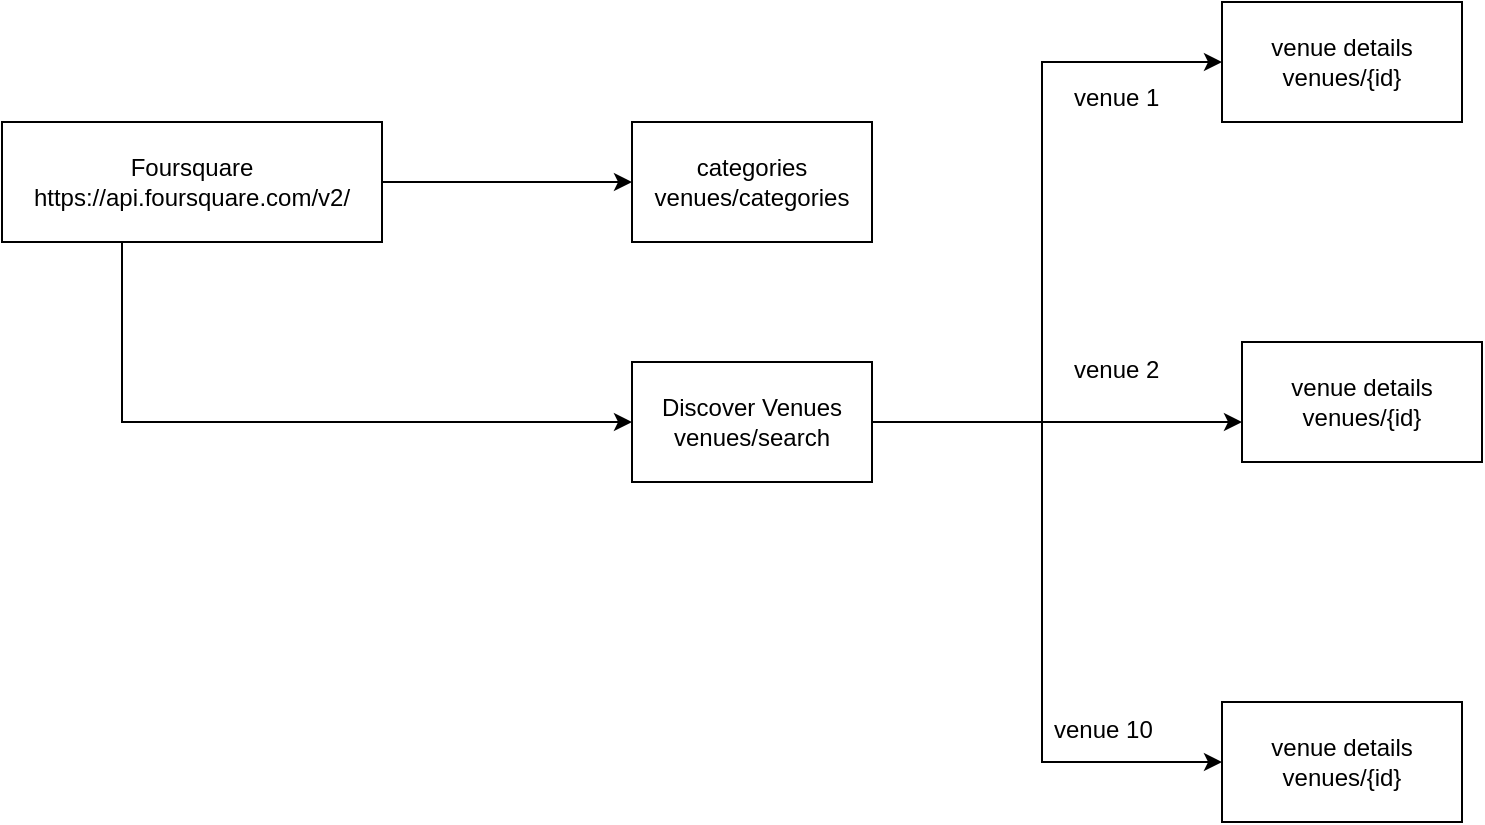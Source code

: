 <mxfile version="14.6.13" type="device" pages="7"><diagram id="vZriMCQhckmTexnR-c8t" name="Four Square"><mxGraphModel dx="1422" dy="822" grid="1" gridSize="10" guides="1" tooltips="1" connect="1" arrows="1" fold="1" page="1" pageScale="1" pageWidth="850" pageHeight="1100" math="0" shadow="0"><root><mxCell id="0"/><mxCell id="1" parent="0"/><mxCell id="qmZQTOTAXZBxOhQk-wPr-3" value="" style="edgeStyle=orthogonalEdgeStyle;rounded=0;orthogonalLoop=1;jettySize=auto;html=1;" parent="1" source="qmZQTOTAXZBxOhQk-wPr-1" target="qmZQTOTAXZBxOhQk-wPr-2" edge="1"><mxGeometry relative="1" as="geometry"/></mxCell><mxCell id="qmZQTOTAXZBxOhQk-wPr-5" value="" style="edgeStyle=orthogonalEdgeStyle;rounded=0;orthogonalLoop=1;jettySize=auto;html=1;" parent="1" source="qmZQTOTAXZBxOhQk-wPr-1" target="qmZQTOTAXZBxOhQk-wPr-4" edge="1"><mxGeometry relative="1" as="geometry"><Array as="points"><mxPoint x="110" y="260"/></Array></mxGeometry></mxCell><mxCell id="qmZQTOTAXZBxOhQk-wPr-1" value="Foursquare&lt;br&gt;https://api.foursquare.com/v2/" style="rounded=0;whiteSpace=wrap;html=1;" parent="1" vertex="1"><mxGeometry x="50" y="110" width="190" height="60" as="geometry"/></mxCell><mxCell id="qmZQTOTAXZBxOhQk-wPr-2" value="categories&lt;br&gt;venues/categories" style="whiteSpace=wrap;html=1;rounded=0;" parent="1" vertex="1"><mxGeometry x="365" y="110" width="120" height="60" as="geometry"/></mxCell><mxCell id="qmZQTOTAXZBxOhQk-wPr-7" value="" style="edgeStyle=orthogonalEdgeStyle;rounded=0;orthogonalLoop=1;jettySize=auto;html=1;" parent="1" source="qmZQTOTAXZBxOhQk-wPr-4" target="qmZQTOTAXZBxOhQk-wPr-6" edge="1"><mxGeometry relative="1" as="geometry"><Array as="points"><mxPoint x="570" y="260"/><mxPoint x="570" y="80"/></Array></mxGeometry></mxCell><mxCell id="qmZQTOTAXZBxOhQk-wPr-10" value="" style="edgeStyle=orthogonalEdgeStyle;rounded=0;orthogonalLoop=1;jettySize=auto;html=1;" parent="1" source="qmZQTOTAXZBxOhQk-wPr-4" target="qmZQTOTAXZBxOhQk-wPr-9" edge="1"><mxGeometry relative="1" as="geometry"><Array as="points"><mxPoint x="570" y="260"/><mxPoint x="570" y="430"/></Array></mxGeometry></mxCell><mxCell id="qmZQTOTAXZBxOhQk-wPr-12" value="" style="edgeStyle=orthogonalEdgeStyle;rounded=0;orthogonalLoop=1;jettySize=auto;html=1;" parent="1" source="qmZQTOTAXZBxOhQk-wPr-4" target="qmZQTOTAXZBxOhQk-wPr-11" edge="1"><mxGeometry relative="1" as="geometry"><Array as="points"><mxPoint x="640" y="260"/><mxPoint x="640" y="260"/></Array></mxGeometry></mxCell><mxCell id="qmZQTOTAXZBxOhQk-wPr-4" value="Discover Venues&lt;br&gt;venues/search" style="whiteSpace=wrap;html=1;rounded=0;" parent="1" vertex="1"><mxGeometry x="365" y="230" width="120" height="60" as="geometry"/></mxCell><mxCell id="qmZQTOTAXZBxOhQk-wPr-6" value="venue details&lt;br&gt;venues/{id}" style="whiteSpace=wrap;html=1;rounded=0;" parent="1" vertex="1"><mxGeometry x="660" y="50" width="120" height="60" as="geometry"/></mxCell><mxCell id="qmZQTOTAXZBxOhQk-wPr-9" value="&lt;span&gt;venue details&lt;/span&gt;&lt;br&gt;&lt;span&gt;venues/{id}&lt;/span&gt;" style="whiteSpace=wrap;html=1;rounded=0;" parent="1" vertex="1"><mxGeometry x="660" y="400" width="120" height="60" as="geometry"/></mxCell><mxCell id="qmZQTOTAXZBxOhQk-wPr-11" value="&lt;span&gt;venue details&lt;/span&gt;&lt;br&gt;&lt;span&gt;venues/{id}&lt;/span&gt;" style="whiteSpace=wrap;html=1;rounded=0;" parent="1" vertex="1"><mxGeometry x="670" y="220" width="120" height="60" as="geometry"/></mxCell><mxCell id="qmZQTOTAXZBxOhQk-wPr-13" value="venue 1" style="text;strokeColor=none;fillColor=none;align=left;verticalAlign=top;spacingLeft=4;spacingRight=4;overflow=hidden;rotatable=0;points=[[0,0.5],[1,0.5]];portConstraint=eastwest;" parent="1" vertex="1"><mxGeometry x="580" y="84" width="60" height="26" as="geometry"/></mxCell><mxCell id="qmZQTOTAXZBxOhQk-wPr-14" value="venue 2" style="text;strokeColor=none;fillColor=none;align=left;verticalAlign=top;spacingLeft=4;spacingRight=4;overflow=hidden;rotatable=0;points=[[0,0.5],[1,0.5]];portConstraint=eastwest;" parent="1" vertex="1"><mxGeometry x="580" y="220" width="60" height="26" as="geometry"/></mxCell><mxCell id="qmZQTOTAXZBxOhQk-wPr-15" value="venue 10" style="text;strokeColor=none;fillColor=none;align=left;verticalAlign=top;spacingLeft=4;spacingRight=4;overflow=hidden;rotatable=0;points=[[0,0.5],[1,0.5]];portConstraint=eastwest;" parent="1" vertex="1"><mxGeometry x="570" y="400" width="60" height="26" as="geometry"/></mxCell></root></mxGraphModel></diagram><diagram id="zsBn4o_I9ZTxsvgXBXtw" name="Yelp"><mxGraphModel dx="1086" dy="806" grid="1" gridSize="10" guides="1" tooltips="1" connect="1" arrows="1" fold="1" page="1" pageScale="1" pageWidth="850" pageHeight="1100" math="0" shadow="0"><root><mxCell id="lYG4Yvr5iG0PdmkT8AuO-0"/><mxCell id="lYG4Yvr5iG0PdmkT8AuO-1" parent="lYG4Yvr5iG0PdmkT8AuO-0"/><mxCell id="lYG4Yvr5iG0PdmkT8AuO-5" value="" style="edgeStyle=orthogonalEdgeStyle;rounded=0;orthogonalLoop=1;jettySize=auto;html=1;" parent="lYG4Yvr5iG0PdmkT8AuO-1" source="lYG4Yvr5iG0PdmkT8AuO-3" target="lYG4Yvr5iG0PdmkT8AuO-4" edge="1"><mxGeometry relative="1" as="geometry"/></mxCell><mxCell id="lYG4Yvr5iG0PdmkT8AuO-7" value="" style="edgeStyle=orthogonalEdgeStyle;rounded=0;orthogonalLoop=1;jettySize=auto;html=1;" parent="lYG4Yvr5iG0PdmkT8AuO-1" source="lYG4Yvr5iG0PdmkT8AuO-3" target="lYG4Yvr5iG0PdmkT8AuO-6" edge="1"><mxGeometry relative="1" as="geometry"/></mxCell><mxCell id="lYG4Yvr5iG0PdmkT8AuO-3" value="Yelp Categories&lt;br&gt;https://api.yelp.com/v3/" style="rounded=0;whiteSpace=wrap;html=1;" parent="lYG4Yvr5iG0PdmkT8AuO-1" vertex="1"><mxGeometry x="30" y="360" width="160" height="60" as="geometry"/></mxCell><mxCell id="lYG4Yvr5iG0PdmkT8AuO-4" value="Business Search&lt;br&gt;businesses/search" style="whiteSpace=wrap;html=1;rounded=0;" parent="lYG4Yvr5iG0PdmkT8AuO-1" vertex="1"><mxGeometry x="350" y="530" width="120" height="60" as="geometry"/></mxCell><mxCell id="lYG4Yvr5iG0PdmkT8AuO-6" value="categories&lt;br&gt;categories" style="whiteSpace=wrap;html=1;rounded=0;" parent="lYG4Yvr5iG0PdmkT8AuO-1" vertex="1"><mxGeometry x="350" y="210" width="120" height="60" as="geometry"/></mxCell></root></mxGraphModel></diagram><diagram id="TiaYRWxp2e1h10P8c0ku" name="Google"><mxGraphModel dx="1422" dy="822" grid="1" gridSize="10" guides="1" tooltips="1" connect="1" arrows="1" fold="1" page="1" pageScale="1" pageWidth="850" pageHeight="1100" math="0" shadow="0"><root><mxCell id="Vwy-bMg3i4Mtyuahh45e-0"/><mxCell id="Vwy-bMg3i4Mtyuahh45e-1" parent="Vwy-bMg3i4Mtyuahh45e-0"/><mxCell id="42muo3t-FqXRbnZll5_E-2" value="" style="edgeStyle=orthogonalEdgeStyle;rounded=0;orthogonalLoop=1;jettySize=auto;html=1;" parent="Vwy-bMg3i4Mtyuahh45e-1" source="42muo3t-FqXRbnZll5_E-0" target="42muo3t-FqXRbnZll5_E-1" edge="1"><mxGeometry relative="1" as="geometry"/></mxCell><mxCell id="42muo3t-FqXRbnZll5_E-0" value="Google Places search&lt;br&gt;https://maps.googleapis.com/maps/api/place/" style="rounded=0;whiteSpace=wrap;html=1;" parent="Vwy-bMg3i4Mtyuahh45e-1" vertex="1"><mxGeometry x="290" y="180" width="310" height="60" as="geometry"/></mxCell><mxCell id="42muo3t-FqXRbnZll5_E-1" value="Nearby Search&lt;br&gt;nearbysearch/json" style="whiteSpace=wrap;html=1;rounded=0;" parent="Vwy-bMg3i4Mtyuahh45e-1" vertex="1"><mxGeometry x="337.5" y="350" width="215" height="60" as="geometry"/></mxCell></root></mxGraphModel></diagram><diagram id="ubxS7owKT9h-eIm5MbRf" name="four square sql"><mxGraphModel dx="1422" dy="822" grid="1" gridSize="10" guides="1" tooltips="1" connect="1" arrows="1" fold="1" page="1" pageScale="1" pageWidth="850" pageHeight="1100" math="0" shadow="0"><root><mxCell id="oFzOGo9Ep0ifvUne1MJe-0"/><mxCell id="oFzOGo9Ep0ifvUne1MJe-1" parent="oFzOGo9Ep0ifvUne1MJe-0"/><mxCell id="oFzOGo9Ep0ifvUne1MJe-4" value="" style="edgeStyle=orthogonalEdgeStyle;rounded=0;orthogonalLoop=1;jettySize=auto;html=1;" parent="oFzOGo9Ep0ifvUne1MJe-1" source="oFzOGo9Ep0ifvUne1MJe-2" target="oFzOGo9Ep0ifvUne1MJe-3" edge="1"><mxGeometry relative="1" as="geometry"/></mxCell><mxCell id="oFzOGo9Ep0ifvUne1MJe-7" value="" style="edgeStyle=orthogonalEdgeStyle;rounded=0;orthogonalLoop=1;jettySize=auto;html=1;" parent="oFzOGo9Ep0ifvUne1MJe-1" source="oFzOGo9Ep0ifvUne1MJe-2" target="oFzOGo9Ep0ifvUne1MJe-5" edge="1"><mxGeometry relative="1" as="geometry"/></mxCell><mxCell id="oFzOGo9Ep0ifvUne1MJe-2" value="&lt;font style=&quot;font-size: 16px&quot;&gt;Venues&lt;br&gt;&lt;/font&gt;&lt;hr style=&quot;font-size: 16px&quot;&gt;&lt;font style=&quot;font-size: 16px&quot;&gt;venue_id &lt;b&gt;pk&lt;/b&gt;&lt;br&gt;latitude &lt;b&gt;fk&lt;/b&gt;&lt;br&gt;longitude &lt;b&gt;fk&lt;/b&gt;&lt;br&gt;category_id &lt;b&gt;fk&lt;/b&gt;&lt;br&gt;price&lt;br&gt;likes&lt;br&gt;rating&lt;br&gt;number of ratings&lt;br&gt;venue_name&lt;/font&gt;" style="rounded=0;whiteSpace=wrap;html=1;verticalAlign=top;" parent="oFzOGo9Ep0ifvUne1MJe-1" vertex="1"><mxGeometry x="40" y="210" width="190" height="230" as="geometry"/></mxCell><mxCell id="oFzOGo9Ep0ifvUne1MJe-3" value="&lt;font style=&quot;font-size: 16px&quot;&gt;Location&lt;br&gt;&lt;/font&gt;&lt;hr style=&quot;font-size: 16px&quot;&gt;&lt;font style=&quot;font-size: 16px&quot;&gt;Latitude &lt;b&gt;pk&lt;/b&gt;&lt;br&gt;Longitude &lt;b&gt;pk&lt;/b&gt;&lt;br&gt;City&lt;br&gt;State&lt;br&gt;Country&lt;br&gt;postal_code&lt;/font&gt;" style="rounded=0;whiteSpace=wrap;html=1;verticalAlign=top;" parent="oFzOGo9Ep0ifvUne1MJe-1" vertex="1"><mxGeometry x="320" y="30" width="140" height="180" as="geometry"/></mxCell><mxCell id="oFzOGo9Ep0ifvUne1MJe-9" value="" style="edgeStyle=orthogonalEdgeStyle;rounded=0;orthogonalLoop=1;jettySize=auto;html=1;" parent="oFzOGo9Ep0ifvUne1MJe-1" source="oFzOGo9Ep0ifvUne1MJe-5" target="oFzOGo9Ep0ifvUne1MJe-8" edge="1"><mxGeometry relative="1" as="geometry"/></mxCell><mxCell id="oFzOGo9Ep0ifvUne1MJe-5" value="&lt;font style=&quot;font-size: 16px&quot;&gt;Category&lt;br&gt;&lt;/font&gt;&lt;hr style=&quot;font-size: 16px&quot;&gt;&lt;font style=&quot;font-size: 16px&quot;&gt;category_id&amp;nbsp;&lt;b&gt;pk&lt;/b&gt;&lt;br&gt;category_name&lt;br&gt;parent_category_id &lt;b&gt;fk&lt;/b&gt;&lt;br&gt;&lt;/font&gt;" style="rounded=0;whiteSpace=wrap;html=1;verticalAlign=top;" parent="oFzOGo9Ep0ifvUne1MJe-1" vertex="1"><mxGeometry x="320" y="410" width="220" height="130" as="geometry"/></mxCell><mxCell id="oFzOGo9Ep0ifvUne1MJe-8" value="parent category&lt;br&gt;&lt;hr&gt;parent_category_id &lt;b&gt;pk&lt;/b&gt;&lt;br&gt;parent_category_name" style="whiteSpace=wrap;html=1;rounded=0;verticalAlign=top;fontSize=16;" parent="oFzOGo9Ep0ifvUne1MJe-1" vertex="1"><mxGeometry x="630" y="425" width="200" height="100" as="geometry"/></mxCell></root></mxGraphModel></diagram><diagram id="sTE-g27ur8MYXWfKmMoQ" name="yelp sql"><mxGraphModel dx="1422" dy="822" grid="1" gridSize="10" guides="1" tooltips="1" connect="1" arrows="1" fold="1" page="1" pageScale="1" pageWidth="850" pageHeight="1100" math="0" shadow="0"><root><mxCell id="v-JUAYRk8Oi6VN9Qf7Hs-0"/><mxCell id="v-JUAYRk8Oi6VN9Qf7Hs-1" parent="v-JUAYRk8Oi6VN9Qf7Hs-0"/><mxCell id="v-JUAYRk8Oi6VN9Qf7Hs-4" value="" style="edgeStyle=orthogonalEdgeStyle;rounded=0;orthogonalLoop=1;jettySize=auto;html=1;fontSize=16;" parent="v-JUAYRk8Oi6VN9Qf7Hs-1" source="v-JUAYRk8Oi6VN9Qf7Hs-2" target="v-JUAYRk8Oi6VN9Qf7Hs-3" edge="1"><mxGeometry relative="1" as="geometry"/></mxCell><mxCell id="v-JUAYRk8Oi6VN9Qf7Hs-6" value="" style="edgeStyle=orthogonalEdgeStyle;rounded=0;orthogonalLoop=1;jettySize=auto;html=1;fontSize=16;exitX=0.992;exitY=0.555;exitDx=0;exitDy=0;exitPerimeter=0;" parent="v-JUAYRk8Oi6VN9Qf7Hs-1" source="v-JUAYRk8Oi6VN9Qf7Hs-3" target="v-JUAYRk8Oi6VN9Qf7Hs-5" edge="1"><mxGeometry relative="1" as="geometry"/></mxCell><mxCell id="v-JUAYRk8Oi6VN9Qf7Hs-8" value="" style="edgeStyle=orthogonalEdgeStyle;rounded=0;orthogonalLoop=1;jettySize=auto;html=1;fontSize=16;" parent="v-JUAYRk8Oi6VN9Qf7Hs-1" source="v-JUAYRk8Oi6VN9Qf7Hs-2" target="v-JUAYRk8Oi6VN9Qf7Hs-7" edge="1"><mxGeometry relative="1" as="geometry"><Array as="points"><mxPoint x="180" y="350"/><mxPoint x="370" y="350"/></Array></mxGeometry></mxCell><mxCell id="v-JUAYRk8Oi6VN9Qf7Hs-2" value="business&lt;br&gt;&lt;hr&gt;business_id &lt;b&gt;pk&lt;/b&gt;&lt;br&gt;business_name&lt;br&gt;rating&lt;br&gt;price&lt;br&gt;lat fk&lt;br&gt;lon fk&lt;br&gt;review_count&amp;nbsp;" style="rounded=0;whiteSpace=wrap;html=1;fontSize=16;verticalAlign=top;" parent="v-JUAYRk8Oi6VN9Qf7Hs-1" vertex="1"><mxGeometry x="120" y="390" width="120" height="180" as="geometry"/></mxCell><mxCell id="v-JUAYRk8Oi6VN9Qf7Hs-3" value="business_category&lt;br&gt;&lt;br&gt;&lt;hr&gt;business_id &lt;b&gt;fk&lt;br&gt;&lt;/b&gt;category &lt;b&gt;fk&lt;/b&gt;" style="whiteSpace=wrap;html=1;rounded=0;fontSize=16;verticalAlign=top;" parent="v-JUAYRk8Oi6VN9Qf7Hs-1" vertex="1"><mxGeometry x="310" y="540" width="160" height="110" as="geometry"/></mxCell><mxCell id="v-JUAYRk8Oi6VN9Qf7Hs-5" value="category&lt;br&gt;&lt;hr&gt;category &lt;b&gt;pk&lt;/b&gt;&lt;br&gt;parent_category&amp;nbsp;" style="whiteSpace=wrap;html=1;rounded=0;fontSize=16;verticalAlign=top;" parent="v-JUAYRk8Oi6VN9Qf7Hs-1" vertex="1"><mxGeometry x="530" y="390" width="140" height="170" as="geometry"/></mxCell><mxCell id="v-JUAYRk8Oi6VN9Qf7Hs-7" value="location&lt;br&gt;&lt;hr&gt;lat &lt;b&gt;pk&lt;/b&gt;&lt;br&gt;long &lt;b&gt;pk&lt;br&gt;&lt;/b&gt;address&lt;br&gt;city&lt;br&gt;state&lt;br&gt;country&lt;br&gt;zip code" style="whiteSpace=wrap;html=1;rounded=0;fontSize=16;verticalAlign=top;" parent="v-JUAYRk8Oi6VN9Qf7Hs-1" vertex="1"><mxGeometry x="310" y="130" width="120" height="190" as="geometry"/></mxCell></root></mxGraphModel></diagram><diagram id="f6uGoriTh8iMILMU3Lfi" name="google sql"><mxGraphModel dx="1422" dy="822" grid="1" gridSize="10" guides="1" tooltips="1" connect="1" arrows="1" fold="1" page="1" pageScale="1" pageWidth="850" pageHeight="1100" math="0" shadow="0"><root><mxCell id="jIH40LCMyI3l4q5kPy0S-0"/><mxCell id="jIH40LCMyI3l4q5kPy0S-1" parent="jIH40LCMyI3l4q5kPy0S-0"/></root></mxGraphModel></diagram><diagram id="A4onAOozWXkAoi1iXcre" name="Page-7"><mxGraphModel dx="1422" dy="822" grid="1" gridSize="10" guides="1" tooltips="1" connect="1" arrows="1" fold="1" page="1" pageScale="1" pageWidth="850" pageHeight="1100" math="0" shadow="0"><root><mxCell id="jM4CTAviR4sKMwTf44fn-0"/><mxCell id="jM4CTAviR4sKMwTf44fn-1" parent="jM4CTAviR4sKMwTf44fn-0"/></root></mxGraphModel></diagram></mxfile>